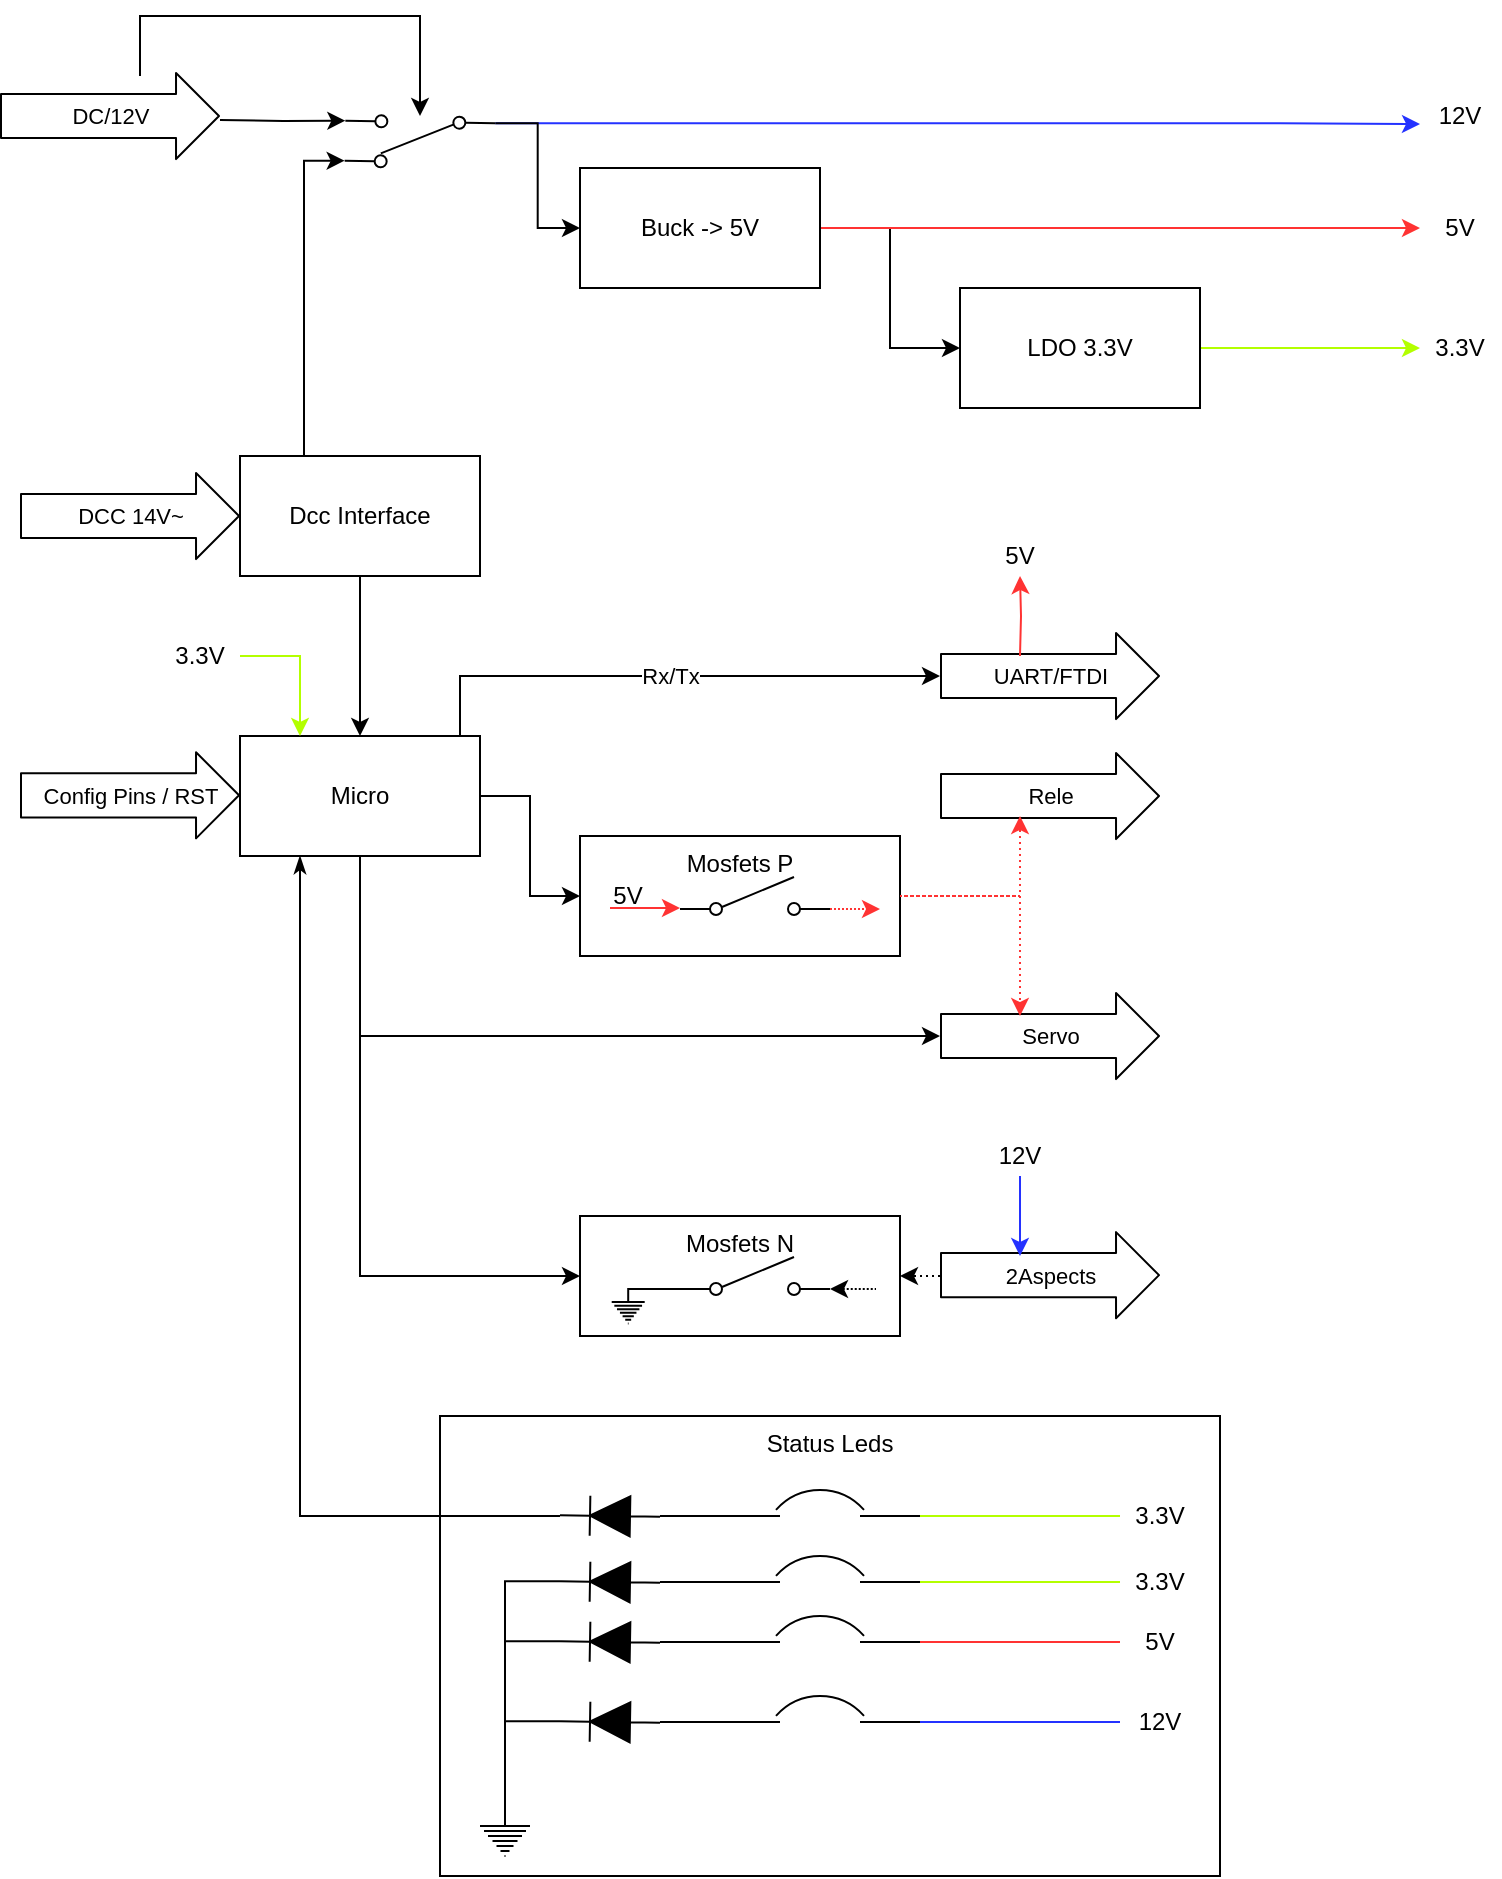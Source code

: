 <mxfile>
    <diagram id="VMO7obaNAkRHY4UEqmGs" name="Página-1">
        <mxGraphModel dx="340" dy="308" grid="1" gridSize="10" guides="1" tooltips="1" connect="1" arrows="1" fold="1" page="1" pageScale="1" pageWidth="827" pageHeight="1169" math="0" shadow="0">
            <root>
                <mxCell id="0"/>
                <mxCell id="1" parent="0"/>
                <mxCell id="76" value="Status Leds" style="rounded=0;whiteSpace=wrap;html=1;verticalAlign=top;" vertex="1" parent="1">
                    <mxGeometry x="230" y="750" width="390" height="230" as="geometry"/>
                </mxCell>
                <mxCell id="11" style="edgeStyle=orthogonalEdgeStyle;rounded=0;orthogonalLoop=1;jettySize=auto;html=1;entryX=0;entryY=0.5;entryDx=0;entryDy=0;" edge="1" parent="1" source="2" target="10">
                    <mxGeometry relative="1" as="geometry"/>
                </mxCell>
                <mxCell id="20" style="edgeStyle=orthogonalEdgeStyle;rounded=0;orthogonalLoop=1;jettySize=auto;html=1;strokeColor=#FF3333;" edge="1" parent="1" source="2">
                    <mxGeometry relative="1" as="geometry">
                        <mxPoint x="720" y="156" as="targetPoint"/>
                    </mxGeometry>
                </mxCell>
                <mxCell id="2" value="Buck -&amp;gt; 5V" style="rounded=0;whiteSpace=wrap;html=1;" vertex="1" parent="1">
                    <mxGeometry x="300" y="126" width="120" height="60" as="geometry"/>
                </mxCell>
                <mxCell id="3" value="DC/12V" style="shape=flexArrow;endArrow=classic;html=1;width=22.069;endSize=6.828;" edge="1" parent="1">
                    <mxGeometry width="50" height="50" relative="1" as="geometry">
                        <mxPoint x="10" y="100" as="sourcePoint"/>
                        <mxPoint x="120" y="100" as="targetPoint"/>
                    </mxGeometry>
                </mxCell>
                <mxCell id="4" value="DCC 14V~" style="shape=flexArrow;endArrow=classic;html=1;entryX=0;entryY=0.5;entryDx=0;entryDy=0;width=22.069;endSize=6.828;" edge="1" parent="1">
                    <mxGeometry width="50" height="50" relative="1" as="geometry">
                        <mxPoint x="20" y="300.0" as="sourcePoint"/>
                        <mxPoint x="130" y="300.0" as="targetPoint"/>
                    </mxGeometry>
                </mxCell>
                <mxCell id="7" style="edgeStyle=orthogonalEdgeStyle;rounded=0;orthogonalLoop=1;jettySize=auto;html=1;entryX=1;entryY=0.115;entryDx=0;entryDy=0;entryPerimeter=0;" edge="1" parent="1" source="5" target="15">
                    <mxGeometry relative="1" as="geometry">
                        <mxPoint x="183.96" y="217" as="targetPoint"/>
                        <Array as="points">
                            <mxPoint x="162" y="122"/>
                        </Array>
                    </mxGeometry>
                </mxCell>
                <mxCell id="24" style="edgeStyle=orthogonalEdgeStyle;rounded=0;orthogonalLoop=1;jettySize=auto;html=1;" edge="1" parent="1" source="5" target="12">
                    <mxGeometry relative="1" as="geometry"/>
                </mxCell>
                <mxCell id="5" value="Dcc Interface" style="rounded=0;whiteSpace=wrap;html=1;" vertex="1" parent="1">
                    <mxGeometry x="130" y="270" width="120" height="60" as="geometry"/>
                </mxCell>
                <mxCell id="8" style="edgeStyle=orthogonalEdgeStyle;rounded=0;orthogonalLoop=1;jettySize=auto;html=1;exitX=0;exitY=0.885;exitDx=0;exitDy=0;exitPerimeter=0;startArrow=none;strokeColor=#2432FF;" edge="1" parent="1" source="15">
                    <mxGeometry relative="1" as="geometry">
                        <mxPoint x="720" y="104" as="targetPoint"/>
                        <Array as="points">
                            <mxPoint x="650" y="104"/>
                        </Array>
                    </mxGeometry>
                </mxCell>
                <mxCell id="9" style="edgeStyle=orthogonalEdgeStyle;rounded=0;orthogonalLoop=1;jettySize=auto;html=1;" edge="1" parent="1" target="15">
                    <mxGeometry relative="1" as="geometry">
                        <mxPoint x="80" y="80" as="sourcePoint"/>
                        <mxPoint x="168.133" y="185.275" as="targetPoint"/>
                        <Array as="points">
                            <mxPoint x="80" y="50"/>
                            <mxPoint x="220" y="50"/>
                        </Array>
                    </mxGeometry>
                </mxCell>
                <mxCell id="14" style="edgeStyle=orthogonalEdgeStyle;rounded=0;orthogonalLoop=1;jettySize=auto;html=1;strokeColor=#B3FF00;" edge="1" parent="1" source="10">
                    <mxGeometry relative="1" as="geometry">
                        <mxPoint x="720" y="216" as="targetPoint"/>
                    </mxGeometry>
                </mxCell>
                <mxCell id="10" value="LDO 3.3V" style="rounded=0;whiteSpace=wrap;html=1;" vertex="1" parent="1">
                    <mxGeometry x="490" y="186" width="120" height="60" as="geometry"/>
                </mxCell>
                <mxCell id="35" value="Rx/Tx" style="edgeStyle=orthogonalEdgeStyle;rounded=0;orthogonalLoop=1;jettySize=auto;html=1;strokeColor=#000000;" edge="1" parent="1" source="12">
                    <mxGeometry relative="1" as="geometry">
                        <mxPoint x="480" y="380" as="targetPoint"/>
                        <Array as="points">
                            <mxPoint x="240" y="380"/>
                        </Array>
                    </mxGeometry>
                </mxCell>
                <mxCell id="37" style="edgeStyle=orthogonalEdgeStyle;rounded=0;orthogonalLoop=1;jettySize=auto;html=1;strokeColor=#000000;" edge="1" parent="1" source="12" target="36">
                    <mxGeometry relative="1" as="geometry"/>
                </mxCell>
                <mxCell id="39" style="edgeStyle=orthogonalEdgeStyle;rounded=0;orthogonalLoop=1;jettySize=auto;html=1;" edge="1" parent="1" source="12">
                    <mxGeometry relative="1" as="geometry">
                        <mxPoint x="480" y="560" as="targetPoint"/>
                        <Array as="points">
                            <mxPoint x="190" y="560"/>
                        </Array>
                    </mxGeometry>
                </mxCell>
                <mxCell id="42" style="edgeStyle=orthogonalEdgeStyle;rounded=0;orthogonalLoop=1;jettySize=auto;html=1;strokeColor=#000000;" edge="1" parent="1" source="12" target="41">
                    <mxGeometry relative="1" as="geometry">
                        <Array as="points">
                            <mxPoint x="190" y="680"/>
                        </Array>
                    </mxGeometry>
                </mxCell>
                <mxCell id="12" value="Micro" style="rounded=0;whiteSpace=wrap;html=1;" vertex="1" parent="1">
                    <mxGeometry x="130" y="410" width="120" height="60" as="geometry"/>
                </mxCell>
                <mxCell id="18" style="edgeStyle=orthogonalEdgeStyle;rounded=0;orthogonalLoop=1;jettySize=auto;html=1;entryX=1;entryY=0.885;entryDx=0;entryDy=0;entryPerimeter=0;" edge="1" parent="1" target="15">
                    <mxGeometry relative="1" as="geometry">
                        <mxPoint x="120" y="100" as="targetPoint"/>
                        <mxPoint x="120" y="102" as="sourcePoint"/>
                    </mxGeometry>
                </mxCell>
                <mxCell id="19" style="edgeStyle=orthogonalEdgeStyle;rounded=0;orthogonalLoop=1;jettySize=auto;html=1;exitX=0;exitY=0.885;exitDx=0;exitDy=0;exitPerimeter=0;strokeColor=#000000;" edge="1" parent="1" source="15" target="2">
                    <mxGeometry relative="1" as="geometry"/>
                </mxCell>
                <mxCell id="15" value="" style="pointerEvents=1;verticalLabelPosition=bottom;shadow=0;dashed=0;align=center;html=1;verticalAlign=top;shape=mxgraph.electrical.electro-mechanical.2-way_switch;rotation=-179;" vertex="1" parent="1">
                    <mxGeometry x="182.5" y="100" width="75" height="26" as="geometry"/>
                </mxCell>
                <mxCell id="21" value="12V" style="text;html=1;strokeColor=none;fillColor=none;align=center;verticalAlign=middle;whiteSpace=wrap;rounded=0;" vertex="1" parent="1">
                    <mxGeometry x="720" y="90" width="40" height="20" as="geometry"/>
                </mxCell>
                <mxCell id="22" value="5V" style="text;html=1;strokeColor=none;fillColor=none;align=center;verticalAlign=middle;whiteSpace=wrap;rounded=0;" vertex="1" parent="1">
                    <mxGeometry x="720" y="146" width="40" height="20" as="geometry"/>
                </mxCell>
                <mxCell id="23" value="3.3V" style="text;html=1;strokeColor=none;fillColor=none;align=center;verticalAlign=middle;whiteSpace=wrap;rounded=0;" vertex="1" parent="1">
                    <mxGeometry x="720" y="206" width="40" height="20" as="geometry"/>
                </mxCell>
                <mxCell id="25" style="edgeStyle=orthogonalEdgeStyle;rounded=0;orthogonalLoop=1;jettySize=auto;html=1;strokeColor=#B3FF00;exitX=1;exitY=0.5;exitDx=0;exitDy=0;" edge="1" parent="1" source="26" target="12">
                    <mxGeometry relative="1" as="geometry">
                        <mxPoint x="50" y="440" as="targetPoint"/>
                        <mxPoint x="-60" y="440" as="sourcePoint"/>
                        <Array as="points">
                            <mxPoint x="160" y="370"/>
                        </Array>
                    </mxGeometry>
                </mxCell>
                <mxCell id="26" value="3.3V" style="text;html=1;strokeColor=none;fillColor=none;align=center;verticalAlign=middle;whiteSpace=wrap;rounded=0;" vertex="1" parent="1">
                    <mxGeometry x="90" y="360" width="40" height="20" as="geometry"/>
                </mxCell>
                <mxCell id="27" value="Config Pins / RST" style="shape=flexArrow;endArrow=classic;html=1;entryX=0;entryY=0.5;entryDx=0;entryDy=0;width=22.069;endSize=6.828;" edge="1" parent="1">
                    <mxGeometry width="50" height="50" relative="1" as="geometry">
                        <mxPoint x="20" y="439.66" as="sourcePoint"/>
                        <mxPoint x="130" y="439.66" as="targetPoint"/>
                    </mxGeometry>
                </mxCell>
                <mxCell id="28" value="UART/FTDI" style="shape=flexArrow;endArrow=classic;html=1;entryX=0;entryY=0.5;entryDx=0;entryDy=0;width=22.069;endSize=6.828;" edge="1" parent="1">
                    <mxGeometry width="50" height="50" relative="1" as="geometry">
                        <mxPoint x="480" y="380" as="sourcePoint"/>
                        <mxPoint x="590" y="380" as="targetPoint"/>
                    </mxGeometry>
                </mxCell>
                <mxCell id="30" value="Servo" style="shape=flexArrow;endArrow=classic;html=1;entryX=0;entryY=0.5;entryDx=0;entryDy=0;width=22.069;endSize=6.828;" edge="1" parent="1">
                    <mxGeometry width="50" height="50" relative="1" as="geometry">
                        <mxPoint x="480" y="560" as="sourcePoint"/>
                        <mxPoint x="590" y="560" as="targetPoint"/>
                    </mxGeometry>
                </mxCell>
                <mxCell id="31" value="2Aspects" style="shape=flexArrow;endArrow=classic;html=1;entryX=0;entryY=0.5;entryDx=0;entryDy=0;width=22.069;endSize=6.828;" edge="1" parent="1">
                    <mxGeometry width="50" height="50" relative="1" as="geometry">
                        <mxPoint x="480.0" y="679.58" as="sourcePoint"/>
                        <mxPoint x="590.0" y="679.58" as="targetPoint"/>
                    </mxGeometry>
                </mxCell>
                <mxCell id="32" value="Rele" style="shape=flexArrow;endArrow=classic;html=1;entryX=0;entryY=0.5;entryDx=0;entryDy=0;width=22.069;endSize=6.828;" edge="1" parent="1">
                    <mxGeometry width="50" height="50" relative="1" as="geometry">
                        <mxPoint x="480" y="440" as="sourcePoint"/>
                        <mxPoint x="590.0" y="440" as="targetPoint"/>
                    </mxGeometry>
                </mxCell>
                <mxCell id="33" style="edgeStyle=orthogonalEdgeStyle;rounded=0;orthogonalLoop=1;jettySize=auto;html=1;strokeColor=#FF3333;entryX=0.5;entryY=1;entryDx=0;entryDy=0;" edge="1" parent="1" target="34">
                    <mxGeometry relative="1" as="geometry">
                        <mxPoint x="797" y="374.58" as="targetPoint"/>
                        <mxPoint x="520" y="370" as="sourcePoint"/>
                    </mxGeometry>
                </mxCell>
                <mxCell id="34" value="5V" style="text;html=1;strokeColor=none;fillColor=none;align=center;verticalAlign=middle;whiteSpace=wrap;rounded=0;" vertex="1" parent="1">
                    <mxGeometry x="500" y="310" width="40" height="20" as="geometry"/>
                </mxCell>
                <mxCell id="38" style="edgeStyle=orthogonalEdgeStyle;rounded=0;orthogonalLoop=1;jettySize=auto;html=1;dashed=1;dashPattern=1 2;strokeColor=#FF3333;exitX=1;exitY=0.5;exitDx=0;exitDy=0;" edge="1" parent="1">
                    <mxGeometry relative="1" as="geometry">
                        <mxPoint x="520" y="450" as="targetPoint"/>
                        <mxPoint x="414" y="490" as="sourcePoint"/>
                        <Array as="points">
                            <mxPoint x="520" y="490"/>
                            <mxPoint x="520" y="460"/>
                        </Array>
                    </mxGeometry>
                </mxCell>
                <mxCell id="36" value="Mosfets P" style="rounded=0;whiteSpace=wrap;html=1;verticalAlign=top;" vertex="1" parent="1">
                    <mxGeometry x="300" y="460" width="160" height="60" as="geometry"/>
                </mxCell>
                <mxCell id="40" style="edgeStyle=orthogonalEdgeStyle;rounded=0;orthogonalLoop=1;jettySize=auto;html=1;dashed=1;dashPattern=1 2;strokeColor=#FF3333;" edge="1" parent="1" source="36">
                    <mxGeometry relative="1" as="geometry">
                        <mxPoint x="520" y="550" as="targetPoint"/>
                        <mxPoint x="414" y="490" as="sourcePoint"/>
                        <Array as="points">
                            <mxPoint x="520" y="490"/>
                        </Array>
                    </mxGeometry>
                </mxCell>
                <mxCell id="41" value="Mosfets N" style="rounded=0;whiteSpace=wrap;html=1;verticalAlign=top;" vertex="1" parent="1">
                    <mxGeometry x="300" y="650" width="160" height="60" as="geometry"/>
                </mxCell>
                <mxCell id="43" style="edgeStyle=orthogonalEdgeStyle;rounded=0;orthogonalLoop=1;jettySize=auto;html=1;startArrow=none;strokeColor=#2432FF;" edge="1" parent="1" source="44">
                    <mxGeometry relative="1" as="geometry">
                        <mxPoint x="39.999" y="623.646" as="sourcePoint"/>
                        <mxPoint x="520" y="670" as="targetPoint"/>
                        <Array as="points">
                            <mxPoint x="520" y="640"/>
                            <mxPoint x="520" y="640"/>
                        </Array>
                    </mxGeometry>
                </mxCell>
                <mxCell id="44" value="12V" style="text;html=1;strokeColor=none;fillColor=none;align=center;verticalAlign=middle;whiteSpace=wrap;rounded=0;" vertex="1" parent="1">
                    <mxGeometry x="500.0" y="610" width="40" height="20" as="geometry"/>
                </mxCell>
                <mxCell id="46" style="edgeStyle=orthogonalEdgeStyle;rounded=0;orthogonalLoop=1;jettySize=auto;html=1;dashed=1;dashPattern=1 2;entryX=1;entryY=0.5;entryDx=0;entryDy=0;" edge="1" parent="1" target="41">
                    <mxGeometry relative="1" as="geometry">
                        <mxPoint x="490" y="879.94" as="targetPoint"/>
                        <mxPoint x="480" y="680" as="sourcePoint"/>
                        <Array as="points">
                            <mxPoint x="480" y="680"/>
                        </Array>
                    </mxGeometry>
                </mxCell>
                <mxCell id="52" style="edgeStyle=orthogonalEdgeStyle;rounded=0;orthogonalLoop=1;jettySize=auto;html=1;exitX=0;exitY=1;exitDx=0;exitDy=0;exitPerimeter=0;entryX=0;entryY=0.5;entryDx=0;entryDy=0;entryPerimeter=0;strokeColor=#000000;endArrow=none;endFill=0;" edge="1" parent="1" source="47" target="51">
                    <mxGeometry relative="1" as="geometry"/>
                </mxCell>
                <mxCell id="47" value="" style="pointerEvents=1;verticalLabelPosition=bottom;shadow=0;dashed=0;align=center;html=1;verticalAlign=top;shape=mxgraph.electrical.miscellaneous.circuit_breaker;" vertex="1" parent="1">
                    <mxGeometry x="370" y="787" width="100" height="13" as="geometry"/>
                </mxCell>
                <mxCell id="53" style="edgeStyle=orthogonalEdgeStyle;rounded=0;orthogonalLoop=1;jettySize=auto;html=1;entryX=0.25;entryY=1;entryDx=0;entryDy=0;endArrow=classicThin;endFill=1;strokeColor=#000000;" edge="1" parent="1" source="51" target="12">
                    <mxGeometry relative="1" as="geometry"/>
                </mxCell>
                <mxCell id="51" value="" style="pointerEvents=1;fillColor=strokeColor;verticalLabelPosition=bottom;shadow=0;dashed=0;align=center;html=1;verticalAlign=top;shape=mxgraph.electrical.diodes.diode;rotation=-179;" vertex="1" parent="1">
                    <mxGeometry x="290" y="790" width="50" height="20" as="geometry"/>
                </mxCell>
                <mxCell id="54" value="" style="pointerEvents=1;verticalLabelPosition=bottom;shadow=0;dashed=0;align=center;html=1;verticalAlign=top;shape=mxgraph.electrical.signal_sources.protective_earth;" vertex="1" parent="1">
                    <mxGeometry x="250" y="950" width="25" height="20" as="geometry"/>
                </mxCell>
                <mxCell id="55" style="edgeStyle=orthogonalEdgeStyle;rounded=0;orthogonalLoop=1;jettySize=auto;html=1;strokeColor=#B3FF00;endArrow=none;endFill=0;" edge="1" parent="1">
                    <mxGeometry relative="1" as="geometry">
                        <mxPoint x="570" y="800" as="targetPoint"/>
                        <mxPoint x="470" y="800" as="sourcePoint"/>
                    </mxGeometry>
                </mxCell>
                <mxCell id="56" value="3.3V" style="text;html=1;strokeColor=none;fillColor=none;align=center;verticalAlign=middle;whiteSpace=wrap;rounded=0;" vertex="1" parent="1">
                    <mxGeometry x="570" y="790" width="40" height="20" as="geometry"/>
                </mxCell>
                <mxCell id="58" style="edgeStyle=orthogonalEdgeStyle;rounded=0;orthogonalLoop=1;jettySize=auto;html=1;exitX=0;exitY=1;exitDx=0;exitDy=0;exitPerimeter=0;entryX=0;entryY=0.5;entryDx=0;entryDy=0;entryPerimeter=0;strokeColor=#000000;endArrow=none;endFill=0;" edge="1" parent="1" source="59" target="60">
                    <mxGeometry relative="1" as="geometry"/>
                </mxCell>
                <mxCell id="59" value="" style="pointerEvents=1;verticalLabelPosition=bottom;shadow=0;dashed=0;align=center;html=1;verticalAlign=top;shape=mxgraph.electrical.miscellaneous.circuit_breaker;" vertex="1" parent="1">
                    <mxGeometry x="370" y="820" width="100" height="13" as="geometry"/>
                </mxCell>
                <mxCell id="63" style="edgeStyle=orthogonalEdgeStyle;rounded=0;orthogonalLoop=1;jettySize=auto;html=1;exitX=1;exitY=0.5;exitDx=0;exitDy=0;exitPerimeter=0;entryX=0.5;entryY=0;entryDx=0;entryDy=0;entryPerimeter=0;endArrow=none;endFill=0;strokeColor=#000000;" edge="1" parent="1" source="60" target="54">
                    <mxGeometry relative="1" as="geometry"/>
                </mxCell>
                <mxCell id="60" value="" style="pointerEvents=1;fillColor=strokeColor;verticalLabelPosition=bottom;shadow=0;dashed=0;align=center;html=1;verticalAlign=top;shape=mxgraph.electrical.diodes.diode;rotation=-179;" vertex="1" parent="1">
                    <mxGeometry x="290" y="823" width="50" height="20" as="geometry"/>
                </mxCell>
                <mxCell id="61" style="edgeStyle=orthogonalEdgeStyle;rounded=0;orthogonalLoop=1;jettySize=auto;html=1;strokeColor=#B3FF00;endArrow=none;endFill=0;" edge="1" parent="1">
                    <mxGeometry relative="1" as="geometry">
                        <mxPoint x="570" y="833" as="targetPoint"/>
                        <mxPoint x="470" y="833" as="sourcePoint"/>
                    </mxGeometry>
                </mxCell>
                <mxCell id="62" value="3.3V" style="text;html=1;strokeColor=none;fillColor=none;align=center;verticalAlign=middle;whiteSpace=wrap;rounded=0;" vertex="1" parent="1">
                    <mxGeometry x="570" y="823" width="40" height="20" as="geometry"/>
                </mxCell>
                <mxCell id="64" style="edgeStyle=orthogonalEdgeStyle;rounded=0;orthogonalLoop=1;jettySize=auto;html=1;exitX=0;exitY=1;exitDx=0;exitDy=0;exitPerimeter=0;entryX=0;entryY=0.5;entryDx=0;entryDy=0;entryPerimeter=0;strokeColor=#000000;endArrow=none;endFill=0;" edge="1" parent="1" source="65" target="66">
                    <mxGeometry relative="1" as="geometry"/>
                </mxCell>
                <mxCell id="65" value="" style="pointerEvents=1;verticalLabelPosition=bottom;shadow=0;dashed=0;align=center;html=1;verticalAlign=top;shape=mxgraph.electrical.miscellaneous.circuit_breaker;" vertex="1" parent="1">
                    <mxGeometry x="370" y="850" width="100" height="13" as="geometry"/>
                </mxCell>
                <mxCell id="75" style="edgeStyle=orthogonalEdgeStyle;rounded=0;orthogonalLoop=1;jettySize=auto;html=1;exitX=1;exitY=0.5;exitDx=0;exitDy=0;exitPerimeter=0;entryX=0.5;entryY=0;entryDx=0;entryDy=0;entryPerimeter=0;endArrow=none;endFill=0;strokeColor=#000000;" edge="1" parent="1" source="66" target="54">
                    <mxGeometry relative="1" as="geometry"/>
                </mxCell>
                <mxCell id="66" value="" style="pointerEvents=1;fillColor=strokeColor;verticalLabelPosition=bottom;shadow=0;dashed=0;align=center;html=1;verticalAlign=top;shape=mxgraph.electrical.diodes.diode;rotation=-179;" vertex="1" parent="1">
                    <mxGeometry x="290" y="853" width="50" height="20" as="geometry"/>
                </mxCell>
                <mxCell id="67" style="edgeStyle=orthogonalEdgeStyle;rounded=0;orthogonalLoop=1;jettySize=auto;html=1;endArrow=none;endFill=0;strokeColor=#FF3333;" edge="1" parent="1">
                    <mxGeometry relative="1" as="geometry">
                        <mxPoint x="570" y="863" as="targetPoint"/>
                        <mxPoint x="470" y="863" as="sourcePoint"/>
                    </mxGeometry>
                </mxCell>
                <mxCell id="68" value="5V" style="text;html=1;strokeColor=none;fillColor=none;align=center;verticalAlign=middle;whiteSpace=wrap;rounded=0;" vertex="1" parent="1">
                    <mxGeometry x="570" y="853" width="40" height="20" as="geometry"/>
                </mxCell>
                <mxCell id="69" style="edgeStyle=orthogonalEdgeStyle;rounded=0;orthogonalLoop=1;jettySize=auto;html=1;exitX=0;exitY=1;exitDx=0;exitDy=0;exitPerimeter=0;entryX=0;entryY=0.5;entryDx=0;entryDy=0;entryPerimeter=0;strokeColor=#000000;endArrow=none;endFill=0;" edge="1" parent="1" source="70" target="71">
                    <mxGeometry relative="1" as="geometry"/>
                </mxCell>
                <mxCell id="70" value="" style="pointerEvents=1;verticalLabelPosition=bottom;shadow=0;dashed=0;align=center;html=1;verticalAlign=top;shape=mxgraph.electrical.miscellaneous.circuit_breaker;" vertex="1" parent="1">
                    <mxGeometry x="370" y="890" width="100" height="13" as="geometry"/>
                </mxCell>
                <mxCell id="74" style="edgeStyle=orthogonalEdgeStyle;rounded=0;orthogonalLoop=1;jettySize=auto;html=1;exitX=1;exitY=0.5;exitDx=0;exitDy=0;exitPerimeter=0;endArrow=none;endFill=0;" edge="1" parent="1" source="71" target="54">
                    <mxGeometry relative="1" as="geometry"/>
                </mxCell>
                <mxCell id="71" value="" style="pointerEvents=1;fillColor=strokeColor;verticalLabelPosition=bottom;shadow=0;dashed=0;align=center;html=1;verticalAlign=top;shape=mxgraph.electrical.diodes.diode;rotation=-179;" vertex="1" parent="1">
                    <mxGeometry x="290" y="893" width="50" height="20" as="geometry"/>
                </mxCell>
                <mxCell id="72" style="edgeStyle=orthogonalEdgeStyle;rounded=0;orthogonalLoop=1;jettySize=auto;html=1;endArrow=none;endFill=0;strokeColor=#2432FF;" edge="1" parent="1">
                    <mxGeometry relative="1" as="geometry">
                        <mxPoint x="570" y="903" as="targetPoint"/>
                        <mxPoint x="470" y="903" as="sourcePoint"/>
                    </mxGeometry>
                </mxCell>
                <mxCell id="73" value="12V" style="text;html=1;strokeColor=none;fillColor=none;align=center;verticalAlign=middle;whiteSpace=wrap;rounded=0;" vertex="1" parent="1">
                    <mxGeometry x="570" y="893" width="40" height="20" as="geometry"/>
                </mxCell>
                <mxCell id="79" style="edgeStyle=orthogonalEdgeStyle;rounded=0;orthogonalLoop=1;jettySize=auto;html=1;endArrow=classic;endFill=1;fontColor=#FF3333;strokeColor=#FF3333;dashed=1;dashPattern=1 1;exitX=1;exitY=0.84;exitDx=0;exitDy=0;exitPerimeter=0;" edge="1" parent="1" source="78">
                    <mxGeometry relative="1" as="geometry">
                        <mxPoint x="450" y="497" as="targetPoint"/>
                    </mxGeometry>
                </mxCell>
                <mxCell id="78" value="" style="pointerEvents=1;verticalLabelPosition=bottom;shadow=0;dashed=0;align=center;html=1;verticalAlign=top;shape=mxgraph.electrical.electro-mechanical.simple_switch;" vertex="1" parent="1">
                    <mxGeometry x="350" y="480.5" width="75" height="19" as="geometry"/>
                </mxCell>
                <mxCell id="80" style="edgeStyle=orthogonalEdgeStyle;rounded=0;orthogonalLoop=1;jettySize=auto;html=1;strokeColor=#FF3333;entryX=0;entryY=0.84;entryDx=0;entryDy=0;entryPerimeter=0;" edge="1" parent="1" target="78">
                    <mxGeometry relative="1" as="geometry">
                        <mxPoint x="510" y="340" as="targetPoint"/>
                        <mxPoint x="315" y="496" as="sourcePoint"/>
                    </mxGeometry>
                </mxCell>
                <mxCell id="81" style="edgeStyle=orthogonalEdgeStyle;rounded=0;orthogonalLoop=1;jettySize=auto;html=1;endArrow=none;endFill=0;fontColor=#FF3333;dashed=1;dashPattern=1 1;exitX=1;exitY=0.84;exitDx=0;exitDy=0;exitPerimeter=0;startArrow=classic;startFill=1;" edge="1" parent="1" source="82">
                    <mxGeometry relative="1" as="geometry">
                        <mxPoint x="448" y="687" as="targetPoint"/>
                    </mxGeometry>
                </mxCell>
                <mxCell id="85" style="edgeStyle=orthogonalEdgeStyle;rounded=0;orthogonalLoop=1;jettySize=auto;html=1;exitX=0;exitY=0.84;exitDx=0;exitDy=0;exitPerimeter=0;entryX=0.5;entryY=0;entryDx=0;entryDy=0;entryPerimeter=0;fontColor=#FF3333;startArrow=none;startFill=0;endArrow=none;endFill=0;strokeColor=#000000;" edge="1" parent="1" source="82" target="84">
                    <mxGeometry relative="1" as="geometry"/>
                </mxCell>
                <mxCell id="82" value="" style="pointerEvents=1;verticalLabelPosition=bottom;shadow=0;dashed=0;align=center;html=1;verticalAlign=top;shape=mxgraph.electrical.electro-mechanical.simple_switch;" vertex="1" parent="1">
                    <mxGeometry x="350" y="670.5" width="75" height="19" as="geometry"/>
                </mxCell>
                <mxCell id="84" value="" style="pointerEvents=1;verticalLabelPosition=bottom;shadow=0;dashed=0;align=center;html=1;verticalAlign=top;shape=mxgraph.electrical.signal_sources.protective_earth;rotation=0;" vertex="1" parent="1">
                    <mxGeometry x="315.85" y="689.5" width="16.5" height="14.2" as="geometry"/>
                </mxCell>
                <mxCell id="87" value="5V" style="text;html=1;strokeColor=none;fillColor=none;align=center;verticalAlign=middle;whiteSpace=wrap;rounded=0;" vertex="1" parent="1">
                    <mxGeometry x="304.1" y="479.5" width="40" height="20" as="geometry"/>
                </mxCell>
            </root>
        </mxGraphModel>
    </diagram>
</mxfile>